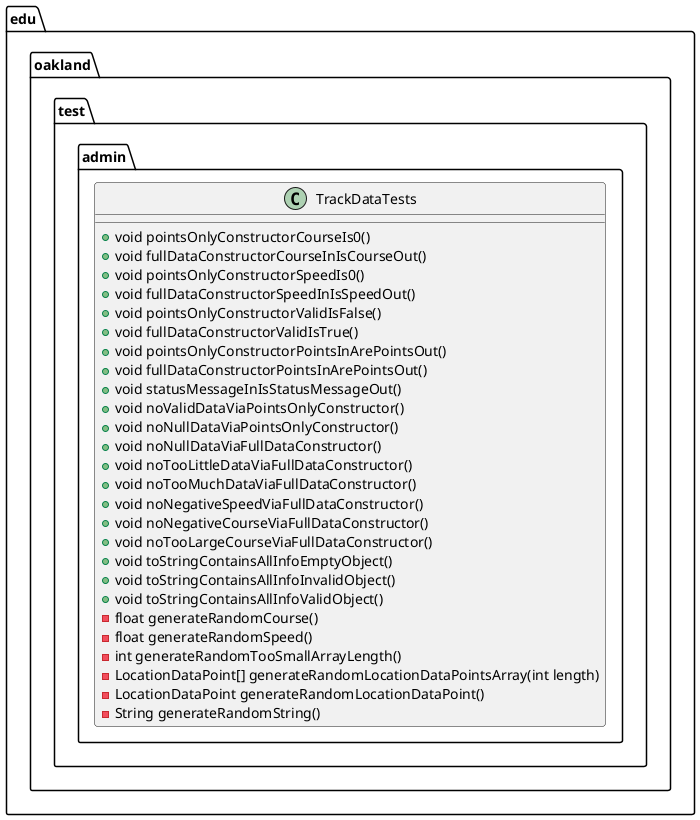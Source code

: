 @startuml TrackDataTests

package edu.oakland.test.admin {
    class TrackDataTests {
        + void pointsOnlyConstructorCourseIs0()
        + void fullDataConstructorCourseInIsCourseOut()
        + void pointsOnlyConstructorSpeedIs0()
        + void fullDataConstructorSpeedInIsSpeedOut()
        + void pointsOnlyConstructorValidIsFalse()
        + void fullDataConstructorValidIsTrue()
        + void pointsOnlyConstructorPointsInArePointsOut()
        + void fullDataConstructorPointsInArePointsOut()
        + void statusMessageInIsStatusMessageOut()
        + void noValidDataViaPointsOnlyConstructor()
        + void noNullDataViaPointsOnlyConstructor()
        + void noNullDataViaFullDataConstructor()
        + void noTooLittleDataViaFullDataConstructor()
        + void noTooMuchDataViaFullDataConstructor()
        + void noNegativeSpeedViaFullDataConstructor()
        + void noNegativeCourseViaFullDataConstructor()
        + void noTooLargeCourseViaFullDataConstructor()
        + void toStringContainsAllInfoEmptyObject()
        + void toStringContainsAllInfoInvalidObject()
        + void toStringContainsAllInfoValidObject()
        - float generateRandomCourse()
        - float generateRandomSpeed()
        - int generateRandomTooSmallArrayLength()
        - LocationDataPoint[] generateRandomLocationDataPointsArray(int length)
        - LocationDataPoint generateRandomLocationDataPoint()
        - String generateRandomString()
    }
}

@enduml
